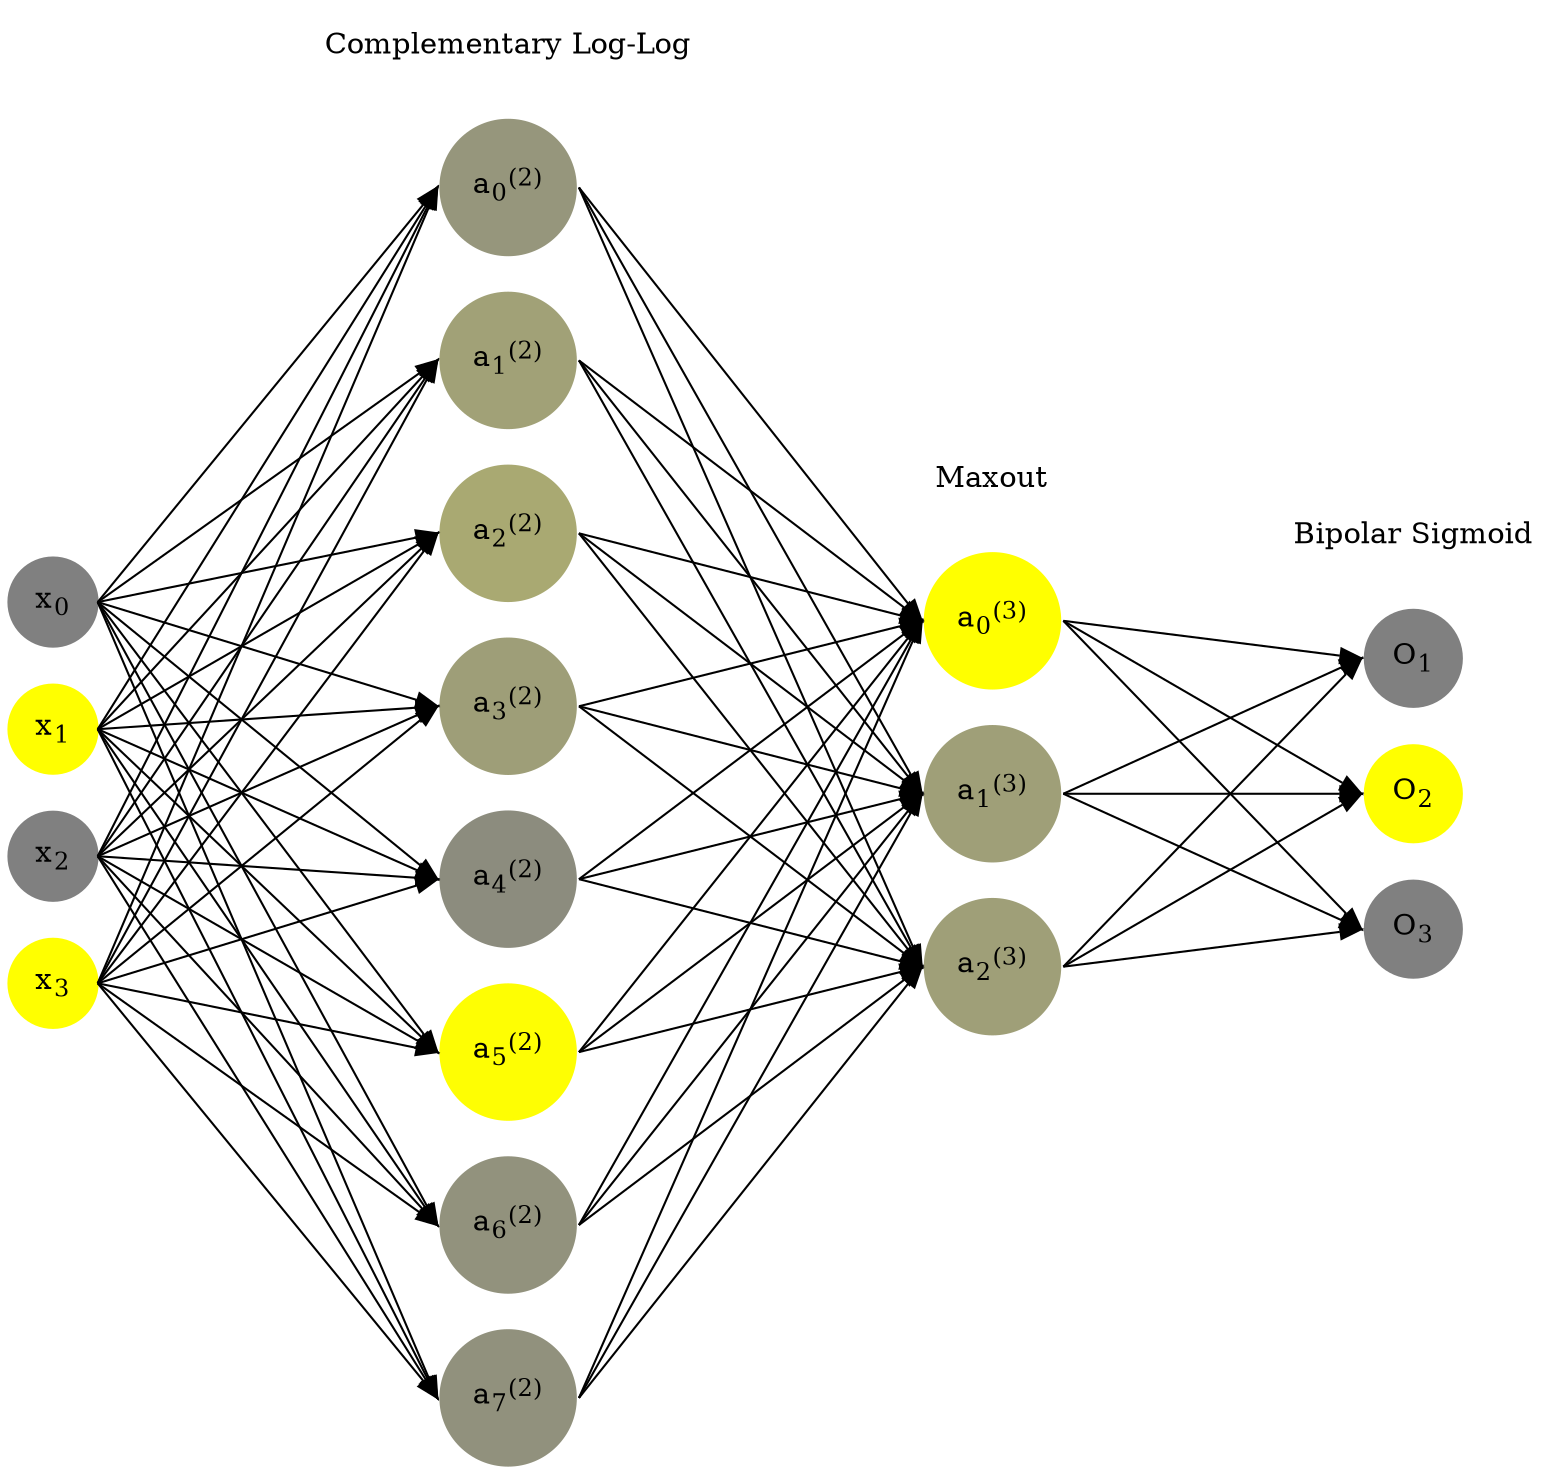 digraph G {
	rankdir = LR;
	splines=false;
	edge[style=invis];
	ranksep= 1.4;
	{
	node [shape=circle, color="0.1667, 0.0, 0.5", style=filled, fillcolor="0.1667, 0.0, 0.5"];
	x0 [label=<x<sub>0</sub>>];
	}
	{
	node [shape=circle, color="0.1667, 1.0, 1.0", style=filled, fillcolor="0.1667, 1.0, 1.0"];
	x1 [label=<x<sub>1</sub>>];
	}
	{
	node [shape=circle, color="0.1667, 0.0, 0.5", style=filled, fillcolor="0.1667, 0.0, 0.5"];
	x2 [label=<x<sub>2</sub>>];
	}
	{
	node [shape=circle, color="0.1667, 1.0, 1.0", style=filled, fillcolor="0.1667, 1.0, 1.0"];
	x3 [label=<x<sub>3</sub>>];
	}
	{
	node [shape=circle, color="0.1667, 0.176022, 0.588011", style=filled, fillcolor="0.1667, 0.176022, 0.588011"];
	a02 [label=<a<sub>0</sub><sup>(2)</sup>>];
	}
	{
	node [shape=circle, color="0.1667, 0.261682, 0.630841", style=filled, fillcolor="0.1667, 0.261682, 0.630841"];
	a12 [label=<a<sub>1</sub><sup>(2)</sup>>];
	}
	{
	node [shape=circle, color="0.1667, 0.321433, 0.660717", style=filled, fillcolor="0.1667, 0.321433, 0.660717"];
	a22 [label=<a<sub>2</sub><sup>(2)</sup>>];
	}
	{
	node [shape=circle, color="0.1667, 0.238975, 0.619487", style=filled, fillcolor="0.1667, 0.238975, 0.619487"];
	a32 [label=<a<sub>3</sub><sup>(2)</sup>>];
	}
	{
	node [shape=circle, color="0.1667, 0.100735, 0.550367", style=filled, fillcolor="0.1667, 0.100735, 0.550367"];
	a42 [label=<a<sub>4</sub><sup>(2)</sup>>];
	}
	{
	node [shape=circle, color="0.1667, 0.987346, 0.993673", style=filled, fillcolor="0.1667, 0.987346, 0.993673"];
	a52 [label=<a<sub>5</sub><sup>(2)</sup>>];
	}
	{
	node [shape=circle, color="0.1667, 0.146128, 0.573064", style=filled, fillcolor="0.1667, 0.146128, 0.573064"];
	a62 [label=<a<sub>6</sub><sup>(2)</sup>>];
	}
	{
	node [shape=circle, color="0.1667, 0.137298, 0.568649", style=filled, fillcolor="0.1667, 0.137298, 0.568649"];
	a72 [label=<a<sub>7</sub><sup>(2)</sup>>];
	}
	{
	node [shape=circle, color="0.1667, 1.607629, 1.303814", style=filled, fillcolor="0.1667, 1.607629, 1.303814"];
	a03 [label=<a<sub>0</sub><sup>(3)</sup>>];
	}
	{
	node [shape=circle, color="0.1667, 0.246071, 0.623035", style=filled, fillcolor="0.1667, 0.246071, 0.623035"];
	a13 [label=<a<sub>1</sub><sup>(3)</sup>>];
	}
	{
	node [shape=circle, color="0.1667, 0.246071, 0.623035", style=filled, fillcolor="0.1667, 0.246071, 0.623035"];
	a23 [label=<a<sub>2</sub><sup>(3)</sup>>];
	}
	{
	node [shape=circle, color="0.1667, 0.0, 0.5", style=filled, fillcolor="0.1667, 0.0, 0.5"];
	O1 [label=<O<sub>1</sub>>];
	}
	{
	node [shape=circle, color="0.1667, 1.0, 1.0", style=filled, fillcolor="0.1667, 1.0, 1.0"];
	O2 [label=<O<sub>2</sub>>];
	}
	{
	node [shape=circle, color="0.1667, 0.0, 0.5", style=filled, fillcolor="0.1667, 0.0, 0.5"];
	O3 [label=<O<sub>3</sub>>];
	}
	{
	rank=same;
	x0->x1->x2->x3;
	}
	{
	rank=same;
	a02->a12->a22->a32->a42->a52->a62->a72;
	}
	{
	rank=same;
	a03->a13->a23;
	}
	{
	rank=same;
	O1->O2->O3;
	}
	l1 [shape=plaintext,label="Complementary Log-Log"];
	l1->a02;
	{rank=same; l1;a02};
	l2 [shape=plaintext,label="Maxout"];
	l2->a03;
	{rank=same; l2;a03};
	l3 [shape=plaintext,label="Bipolar Sigmoid"];
	l3->O1;
	{rank=same; l3;O1};
edge[style=solid, tailport=e, headport=w];
	{x0;x1;x2;x3} -> {a02;a12;a22;a32;a42;a52;a62;a72};
	{a02;a12;a22;a32;a42;a52;a62;a72} -> {a03;a13;a23};
	{a03;a13;a23} -> {O1,O2,O3};
}